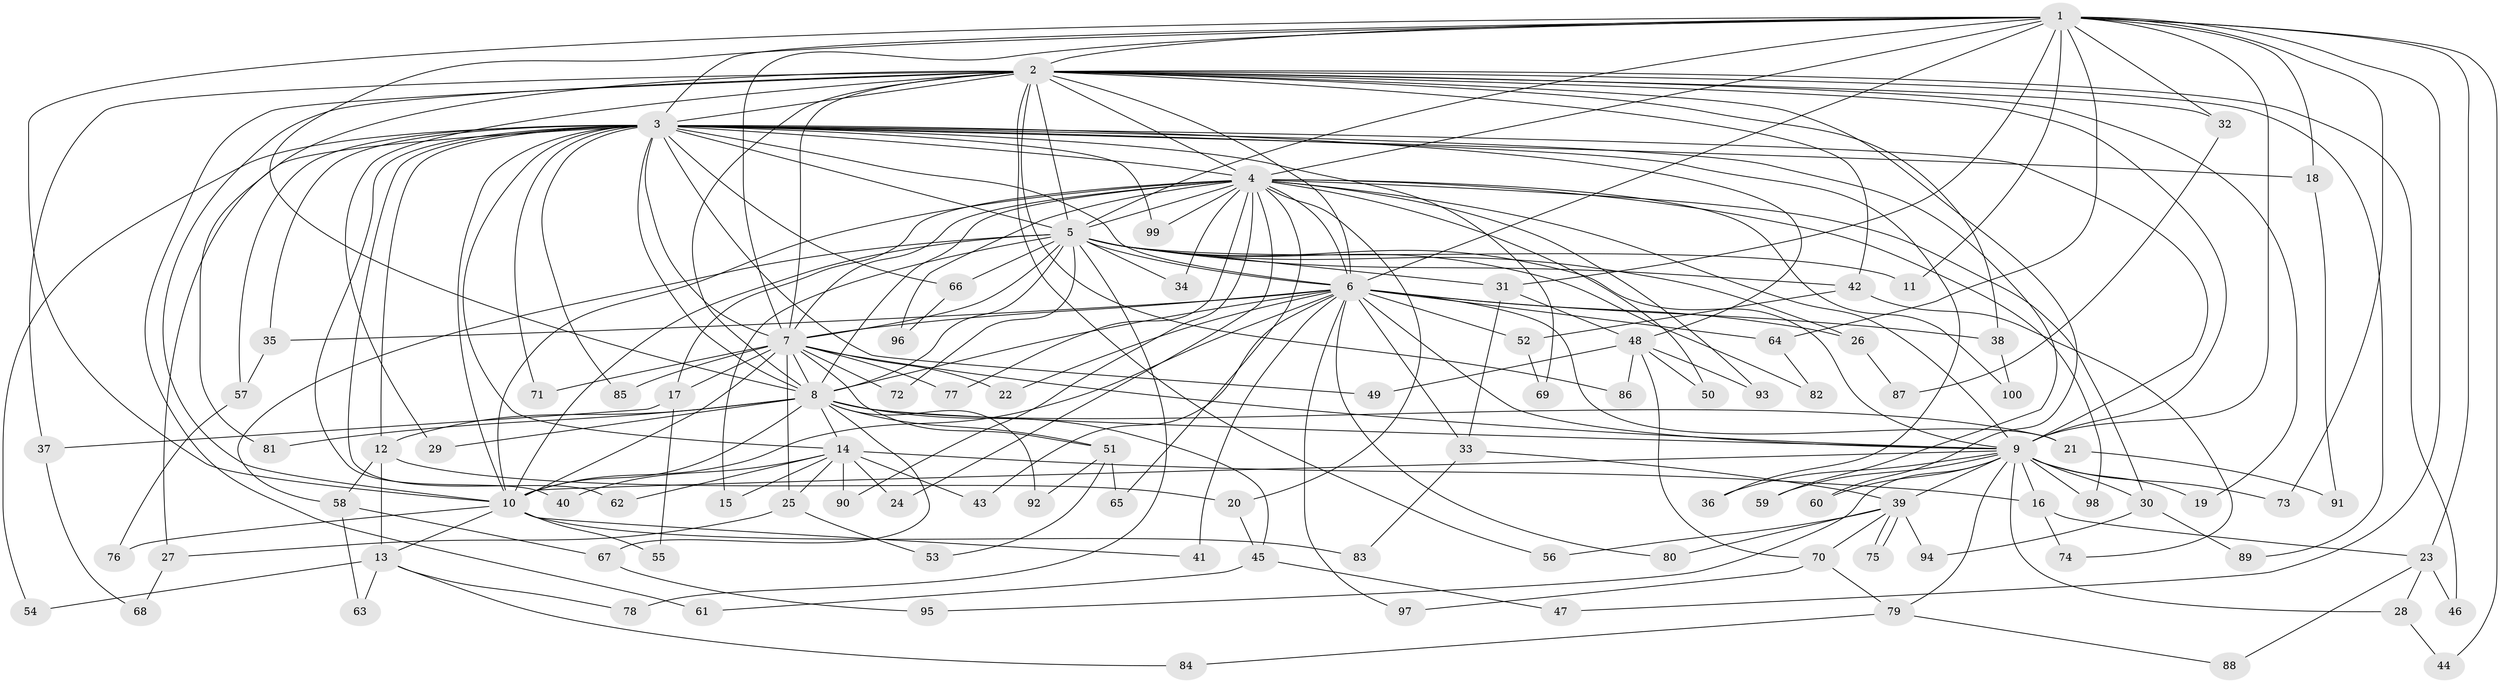 // Generated by graph-tools (version 1.1) at 2025/25/03/09/25 03:25:52]
// undirected, 100 vertices, 225 edges
graph export_dot {
graph [start="1"]
  node [color=gray90,style=filled];
  1;
  2;
  3;
  4;
  5;
  6;
  7;
  8;
  9;
  10;
  11;
  12;
  13;
  14;
  15;
  16;
  17;
  18;
  19;
  20;
  21;
  22;
  23;
  24;
  25;
  26;
  27;
  28;
  29;
  30;
  31;
  32;
  33;
  34;
  35;
  36;
  37;
  38;
  39;
  40;
  41;
  42;
  43;
  44;
  45;
  46;
  47;
  48;
  49;
  50;
  51;
  52;
  53;
  54;
  55;
  56;
  57;
  58;
  59;
  60;
  61;
  62;
  63;
  64;
  65;
  66;
  67;
  68;
  69;
  70;
  71;
  72;
  73;
  74;
  75;
  76;
  77;
  78;
  79;
  80;
  81;
  82;
  83;
  84;
  85;
  86;
  87;
  88;
  89;
  90;
  91;
  92;
  93;
  94;
  95;
  96;
  97;
  98;
  99;
  100;
  1 -- 2;
  1 -- 3;
  1 -- 4;
  1 -- 5;
  1 -- 6;
  1 -- 7;
  1 -- 8;
  1 -- 9;
  1 -- 10;
  1 -- 11;
  1 -- 18;
  1 -- 23;
  1 -- 31;
  1 -- 32;
  1 -- 44;
  1 -- 47;
  1 -- 64;
  1 -- 73;
  2 -- 3;
  2 -- 4;
  2 -- 5;
  2 -- 6;
  2 -- 7;
  2 -- 8;
  2 -- 9;
  2 -- 10;
  2 -- 19;
  2 -- 29;
  2 -- 32;
  2 -- 37;
  2 -- 38;
  2 -- 42;
  2 -- 46;
  2 -- 56;
  2 -- 60;
  2 -- 61;
  2 -- 81;
  2 -- 86;
  2 -- 89;
  3 -- 4;
  3 -- 5;
  3 -- 6;
  3 -- 7;
  3 -- 8;
  3 -- 9;
  3 -- 10;
  3 -- 12;
  3 -- 14;
  3 -- 18;
  3 -- 27;
  3 -- 35;
  3 -- 36;
  3 -- 40;
  3 -- 48;
  3 -- 49;
  3 -- 54;
  3 -- 57;
  3 -- 59;
  3 -- 62;
  3 -- 66;
  3 -- 69;
  3 -- 71;
  3 -- 85;
  3 -- 99;
  4 -- 5;
  4 -- 6;
  4 -- 7;
  4 -- 8;
  4 -- 9;
  4 -- 10;
  4 -- 17;
  4 -- 20;
  4 -- 24;
  4 -- 30;
  4 -- 34;
  4 -- 50;
  4 -- 65;
  4 -- 77;
  4 -- 90;
  4 -- 93;
  4 -- 96;
  4 -- 98;
  4 -- 99;
  4 -- 100;
  5 -- 6;
  5 -- 7;
  5 -- 8;
  5 -- 9;
  5 -- 10;
  5 -- 11;
  5 -- 15;
  5 -- 26;
  5 -- 31;
  5 -- 34;
  5 -- 42;
  5 -- 58;
  5 -- 66;
  5 -- 72;
  5 -- 78;
  5 -- 82;
  6 -- 7;
  6 -- 8;
  6 -- 9;
  6 -- 10;
  6 -- 21;
  6 -- 22;
  6 -- 26;
  6 -- 33;
  6 -- 35;
  6 -- 38;
  6 -- 41;
  6 -- 43;
  6 -- 52;
  6 -- 64;
  6 -- 80;
  6 -- 97;
  7 -- 8;
  7 -- 9;
  7 -- 10;
  7 -- 17;
  7 -- 22;
  7 -- 25;
  7 -- 51;
  7 -- 71;
  7 -- 72;
  7 -- 77;
  7 -- 85;
  8 -- 9;
  8 -- 10;
  8 -- 12;
  8 -- 14;
  8 -- 21;
  8 -- 29;
  8 -- 45;
  8 -- 51;
  8 -- 67;
  8 -- 81;
  8 -- 92;
  9 -- 10;
  9 -- 16;
  9 -- 19;
  9 -- 28;
  9 -- 30;
  9 -- 36;
  9 -- 39;
  9 -- 59;
  9 -- 60;
  9 -- 73;
  9 -- 79;
  9 -- 95;
  9 -- 98;
  10 -- 13;
  10 -- 41;
  10 -- 55;
  10 -- 76;
  10 -- 83;
  12 -- 13;
  12 -- 20;
  12 -- 58;
  13 -- 54;
  13 -- 63;
  13 -- 78;
  13 -- 84;
  14 -- 15;
  14 -- 16;
  14 -- 24;
  14 -- 25;
  14 -- 40;
  14 -- 43;
  14 -- 62;
  14 -- 90;
  16 -- 23;
  16 -- 74;
  17 -- 37;
  17 -- 55;
  18 -- 91;
  20 -- 45;
  21 -- 91;
  23 -- 28;
  23 -- 46;
  23 -- 88;
  25 -- 27;
  25 -- 53;
  26 -- 87;
  27 -- 68;
  28 -- 44;
  30 -- 89;
  30 -- 94;
  31 -- 33;
  31 -- 48;
  32 -- 87;
  33 -- 39;
  33 -- 83;
  35 -- 57;
  37 -- 68;
  38 -- 100;
  39 -- 56;
  39 -- 70;
  39 -- 75;
  39 -- 75;
  39 -- 80;
  39 -- 94;
  42 -- 52;
  42 -- 74;
  45 -- 47;
  45 -- 61;
  48 -- 49;
  48 -- 50;
  48 -- 70;
  48 -- 86;
  48 -- 93;
  51 -- 53;
  51 -- 65;
  51 -- 92;
  52 -- 69;
  57 -- 76;
  58 -- 63;
  58 -- 67;
  64 -- 82;
  66 -- 96;
  67 -- 95;
  70 -- 79;
  70 -- 97;
  79 -- 84;
  79 -- 88;
}
